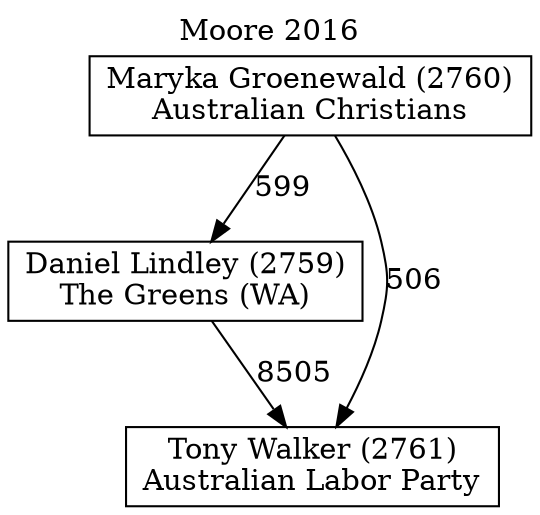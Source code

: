 // House preference flow
digraph "Tony Walker (2761)_Moore_2016" {
	graph [label="Moore 2016" labelloc=t mclimit=10]
	node [shape=box]
	"Daniel Lindley (2759)" [label="Daniel Lindley (2759)
The Greens (WA)"]
	"Tony Walker (2761)" [label="Tony Walker (2761)
Australian Labor Party"]
	"Maryka Groenewald (2760)" [label="Maryka Groenewald (2760)
Australian Christians"]
	"Maryka Groenewald (2760)" -> "Daniel Lindley (2759)" [label=599]
	"Maryka Groenewald (2760)" -> "Tony Walker (2761)" [label=506]
	"Daniel Lindley (2759)" -> "Tony Walker (2761)" [label=8505]
}
